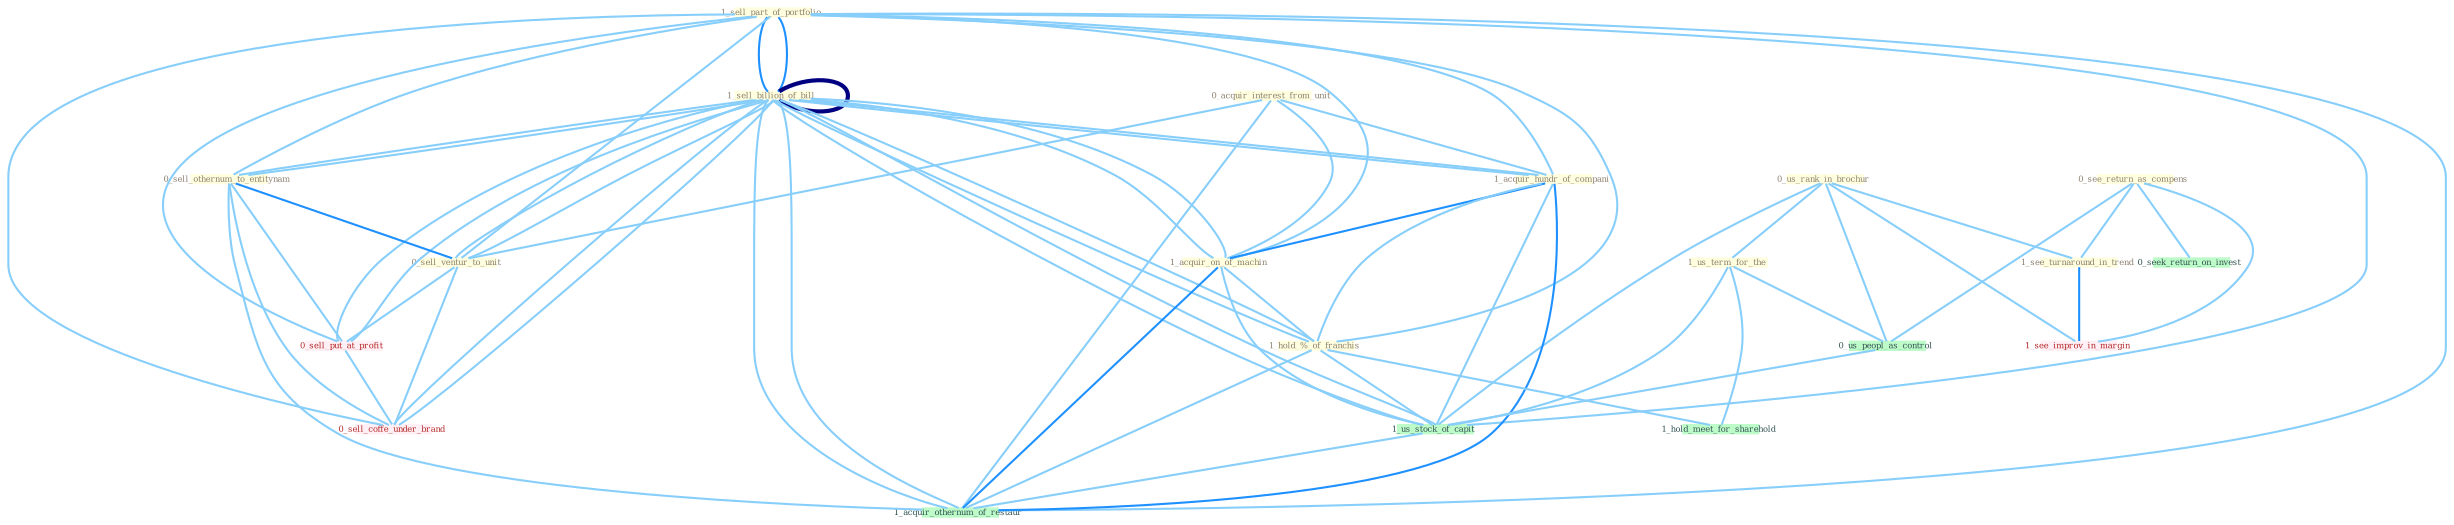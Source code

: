 Graph G{ 
    node
    [shape=polygon,style=filled,width=.5,height=.06,color="#BDFCC9",fixedsize=true,fontsize=4,
    fontcolor="#2f4f4f"];
    {node
    [color="#ffffe0", fontcolor="#8b7d6b"] "1_sell_part_of_portfolio " "0_see_return_as_compens " "1_sell_billion_of_bill " "1_sell_billion_of_bill " "0_us_rank_in_brochur " "0_sell_othernum_to_entitynam " "0_acquir_interest_from_unit " "1_acquir_hundr_of_compani " "1_acquir_on_of_machin " "0_sell_ventur_to_unit " "1_us_term_for_the " "1_hold_%_of_franchis " "1_see_turnaround_in_trend "}
{node [color="#fff0f5", fontcolor="#b22222"] "0_sell_put_at_profit " "1_see_improv_in_margin " "0_sell_coffe_under_brand "}
edge [color="#B0E2FF"];

	"1_sell_part_of_portfolio " -- "1_sell_billion_of_bill " [w="2", color="#1e90ff" , len=0.8];
	"1_sell_part_of_portfolio " -- "1_sell_billion_of_bill " [w="2", color="#1e90ff" , len=0.8];
	"1_sell_part_of_portfolio " -- "0_sell_othernum_to_entitynam " [w="1", color="#87cefa" ];
	"1_sell_part_of_portfolio " -- "1_acquir_hundr_of_compani " [w="1", color="#87cefa" ];
	"1_sell_part_of_portfolio " -- "1_acquir_on_of_machin " [w="1", color="#87cefa" ];
	"1_sell_part_of_portfolio " -- "0_sell_ventur_to_unit " [w="1", color="#87cefa" ];
	"1_sell_part_of_portfolio " -- "1_hold_%_of_franchis " [w="1", color="#87cefa" ];
	"1_sell_part_of_portfolio " -- "0_sell_put_at_profit " [w="1", color="#87cefa" ];
	"1_sell_part_of_portfolio " -- "1_us_stock_of_capit " [w="1", color="#87cefa" ];
	"1_sell_part_of_portfolio " -- "0_sell_coffe_under_brand " [w="1", color="#87cefa" ];
	"1_sell_part_of_portfolio " -- "1_acquir_othernum_of_restaur " [w="1", color="#87cefa" ];
	"0_see_return_as_compens " -- "1_see_turnaround_in_trend " [w="1", color="#87cefa" ];
	"0_see_return_as_compens " -- "0_us_peopl_as_control " [w="1", color="#87cefa" ];
	"0_see_return_as_compens " -- "0_seek_return_on_invest " [w="1", color="#87cefa" ];
	"0_see_return_as_compens " -- "1_see_improv_in_margin " [w="1", color="#87cefa" ];
	"1_sell_billion_of_bill " -- "1_sell_billion_of_bill " [w="4", style=bold, color="#000080", len=0.4];
	"1_sell_billion_of_bill " -- "0_sell_othernum_to_entitynam " [w="1", color="#87cefa" ];
	"1_sell_billion_of_bill " -- "1_acquir_hundr_of_compani " [w="1", color="#87cefa" ];
	"1_sell_billion_of_bill " -- "1_acquir_on_of_machin " [w="1", color="#87cefa" ];
	"1_sell_billion_of_bill " -- "0_sell_ventur_to_unit " [w="1", color="#87cefa" ];
	"1_sell_billion_of_bill " -- "1_hold_%_of_franchis " [w="1", color="#87cefa" ];
	"1_sell_billion_of_bill " -- "0_sell_put_at_profit " [w="1", color="#87cefa" ];
	"1_sell_billion_of_bill " -- "1_us_stock_of_capit " [w="1", color="#87cefa" ];
	"1_sell_billion_of_bill " -- "0_sell_coffe_under_brand " [w="1", color="#87cefa" ];
	"1_sell_billion_of_bill " -- "1_acquir_othernum_of_restaur " [w="1", color="#87cefa" ];
	"1_sell_billion_of_bill " -- "0_sell_othernum_to_entitynam " [w="1", color="#87cefa" ];
	"1_sell_billion_of_bill " -- "1_acquir_hundr_of_compani " [w="1", color="#87cefa" ];
	"1_sell_billion_of_bill " -- "1_acquir_on_of_machin " [w="1", color="#87cefa" ];
	"1_sell_billion_of_bill " -- "0_sell_ventur_to_unit " [w="1", color="#87cefa" ];
	"1_sell_billion_of_bill " -- "1_hold_%_of_franchis " [w="1", color="#87cefa" ];
	"1_sell_billion_of_bill " -- "0_sell_put_at_profit " [w="1", color="#87cefa" ];
	"1_sell_billion_of_bill " -- "1_us_stock_of_capit " [w="1", color="#87cefa" ];
	"1_sell_billion_of_bill " -- "0_sell_coffe_under_brand " [w="1", color="#87cefa" ];
	"1_sell_billion_of_bill " -- "1_acquir_othernum_of_restaur " [w="1", color="#87cefa" ];
	"0_us_rank_in_brochur " -- "1_us_term_for_the " [w="1", color="#87cefa" ];
	"0_us_rank_in_brochur " -- "1_see_turnaround_in_trend " [w="1", color="#87cefa" ];
	"0_us_rank_in_brochur " -- "0_us_peopl_as_control " [w="1", color="#87cefa" ];
	"0_us_rank_in_brochur " -- "1_us_stock_of_capit " [w="1", color="#87cefa" ];
	"0_us_rank_in_brochur " -- "1_see_improv_in_margin " [w="1", color="#87cefa" ];
	"0_sell_othernum_to_entitynam " -- "0_sell_ventur_to_unit " [w="2", color="#1e90ff" , len=0.8];
	"0_sell_othernum_to_entitynam " -- "0_sell_put_at_profit " [w="1", color="#87cefa" ];
	"0_sell_othernum_to_entitynam " -- "0_sell_coffe_under_brand " [w="1", color="#87cefa" ];
	"0_sell_othernum_to_entitynam " -- "1_acquir_othernum_of_restaur " [w="1", color="#87cefa" ];
	"0_acquir_interest_from_unit " -- "1_acquir_hundr_of_compani " [w="1", color="#87cefa" ];
	"0_acquir_interest_from_unit " -- "1_acquir_on_of_machin " [w="1", color="#87cefa" ];
	"0_acquir_interest_from_unit " -- "0_sell_ventur_to_unit " [w="1", color="#87cefa" ];
	"0_acquir_interest_from_unit " -- "1_acquir_othernum_of_restaur " [w="1", color="#87cefa" ];
	"1_acquir_hundr_of_compani " -- "1_acquir_on_of_machin " [w="2", color="#1e90ff" , len=0.8];
	"1_acquir_hundr_of_compani " -- "1_hold_%_of_franchis " [w="1", color="#87cefa" ];
	"1_acquir_hundr_of_compani " -- "1_us_stock_of_capit " [w="1", color="#87cefa" ];
	"1_acquir_hundr_of_compani " -- "1_acquir_othernum_of_restaur " [w="2", color="#1e90ff" , len=0.8];
	"1_acquir_on_of_machin " -- "1_hold_%_of_franchis " [w="1", color="#87cefa" ];
	"1_acquir_on_of_machin " -- "1_us_stock_of_capit " [w="1", color="#87cefa" ];
	"1_acquir_on_of_machin " -- "1_acquir_othernum_of_restaur " [w="2", color="#1e90ff" , len=0.8];
	"0_sell_ventur_to_unit " -- "0_sell_put_at_profit " [w="1", color="#87cefa" ];
	"0_sell_ventur_to_unit " -- "0_sell_coffe_under_brand " [w="1", color="#87cefa" ];
	"1_us_term_for_the " -- "0_us_peopl_as_control " [w="1", color="#87cefa" ];
	"1_us_term_for_the " -- "1_us_stock_of_capit " [w="1", color="#87cefa" ];
	"1_us_term_for_the " -- "1_hold_meet_for_sharehold " [w="1", color="#87cefa" ];
	"1_hold_%_of_franchis " -- "1_us_stock_of_capit " [w="1", color="#87cefa" ];
	"1_hold_%_of_franchis " -- "1_hold_meet_for_sharehold " [w="1", color="#87cefa" ];
	"1_hold_%_of_franchis " -- "1_acquir_othernum_of_restaur " [w="1", color="#87cefa" ];
	"1_see_turnaround_in_trend " -- "1_see_improv_in_margin " [w="2", color="#1e90ff" , len=0.8];
	"0_us_peopl_as_control " -- "1_us_stock_of_capit " [w="1", color="#87cefa" ];
	"0_sell_put_at_profit " -- "0_sell_coffe_under_brand " [w="1", color="#87cefa" ];
	"1_us_stock_of_capit " -- "1_acquir_othernum_of_restaur " [w="1", color="#87cefa" ];
}